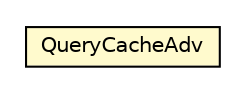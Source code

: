 #!/usr/local/bin/dot
#
# Class diagram 
# Generated by UMLGraph version R5_6_6-1-g9240c4 (http://www.umlgraph.org/)
#

digraph G {
	edge [fontname="Helvetica",fontsize=10,labelfontname="Helvetica",labelfontsize=10];
	node [fontname="Helvetica",fontsize=10,shape=plaintext];
	nodesep=0.25;
	ranksep=0.5;
	// jason.asSemantics.QueryCacheAdv
	c40294 [label=<<table title="jason.asSemantics.QueryCacheAdv" border="0" cellborder="1" cellspacing="0" cellpadding="2" port="p" bgcolor="lemonChiffon" href="./QueryCacheAdv.html">
		<tr><td><table border="0" cellspacing="0" cellpadding="1">
<tr><td align="center" balign="center"> QueryCacheAdv </td></tr>
		</table></td></tr>
		</table>>, URL="./QueryCacheAdv.html", fontname="Helvetica", fontcolor="black", fontsize=10.0];
}

